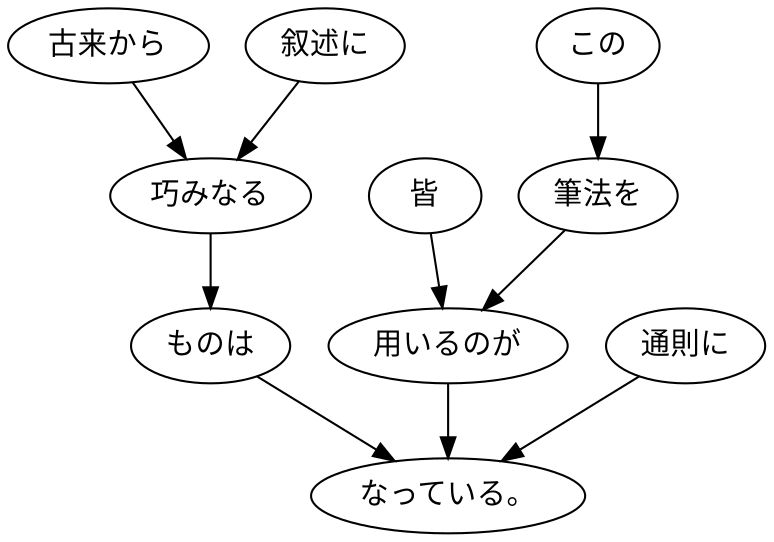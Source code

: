 digraph graph5029 {
	node0 [label="古来から"];
	node1 [label="叙述に"];
	node2 [label="巧みなる"];
	node3 [label="ものは"];
	node4 [label="皆"];
	node5 [label="この"];
	node6 [label="筆法を"];
	node7 [label="用いるのが"];
	node8 [label="通則に"];
	node9 [label="なっている。"];
	node0 -> node2;
	node1 -> node2;
	node2 -> node3;
	node3 -> node9;
	node4 -> node7;
	node5 -> node6;
	node6 -> node7;
	node7 -> node9;
	node8 -> node9;
}
